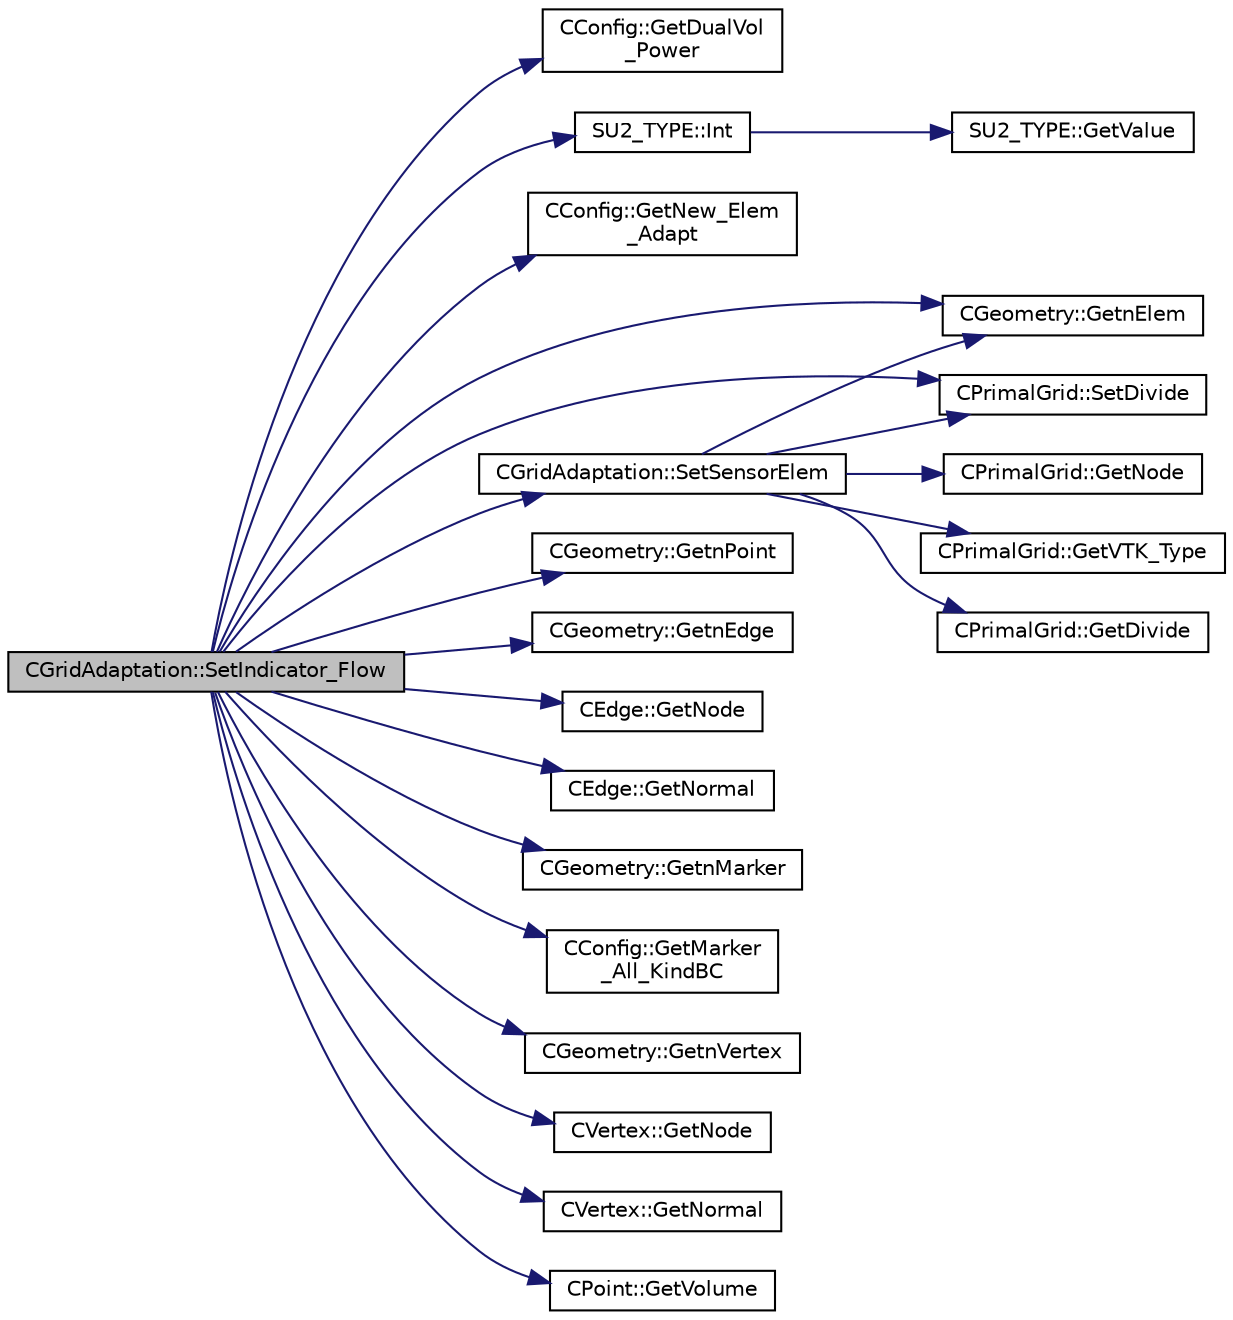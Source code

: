 digraph "CGridAdaptation::SetIndicator_Flow"
{
  edge [fontname="Helvetica",fontsize="10",labelfontname="Helvetica",labelfontsize="10"];
  node [fontname="Helvetica",fontsize="10",shape=record];
  rankdir="LR";
  Node222 [label="CGridAdaptation::SetIndicator_Flow",height=0.2,width=0.4,color="black", fillcolor="grey75", style="filled", fontcolor="black"];
  Node222 -> Node223 [color="midnightblue",fontsize="10",style="solid",fontname="Helvetica"];
  Node223 [label="CConfig::GetDualVol\l_Power",height=0.2,width=0.4,color="black", fillcolor="white", style="filled",URL="$class_c_config.html#a2797c1033dce3a5a205e31c503694456",tooltip="Get the power of the dual volume in the grid adaptation sensor. "];
  Node222 -> Node224 [color="midnightblue",fontsize="10",style="solid",fontname="Helvetica"];
  Node224 [label="SU2_TYPE::Int",height=0.2,width=0.4,color="black", fillcolor="white", style="filled",URL="$namespace_s_u2___t_y_p_e.html#a6b48817766d8a6486caa2807a52f6bae",tooltip="Casts the primitive value to int (uses GetValue, already implemented for each type). "];
  Node224 -> Node225 [color="midnightblue",fontsize="10",style="solid",fontname="Helvetica"];
  Node225 [label="SU2_TYPE::GetValue",height=0.2,width=0.4,color="black", fillcolor="white", style="filled",URL="$namespace_s_u2___t_y_p_e.html#a0ed43473f5a450ce028d088427bf10cb",tooltip="Get the (primitive) value of the datatype (needs to be implemented for each new type). "];
  Node222 -> Node226 [color="midnightblue",fontsize="10",style="solid",fontname="Helvetica"];
  Node226 [label="CConfig::GetNew_Elem\l_Adapt",height=0.2,width=0.4,color="black", fillcolor="white", style="filled",URL="$class_c_config.html#aefa3bcdd90a121f4542a4e88b32c51db",tooltip="Get the number of new elements added in the adaptation process. "];
  Node222 -> Node227 [color="midnightblue",fontsize="10",style="solid",fontname="Helvetica"];
  Node227 [label="CGeometry::GetnElem",height=0.2,width=0.4,color="black", fillcolor="white", style="filled",URL="$class_c_geometry.html#a4ae48ec038df1f5ee7c1daadabea5e99",tooltip="Get number of elements. "];
  Node222 -> Node228 [color="midnightblue",fontsize="10",style="solid",fontname="Helvetica"];
  Node228 [label="CPrimalGrid::SetDivide",height=0.2,width=0.4,color="black", fillcolor="white", style="filled",URL="$class_c_primal_grid.html#af6977fd1339b8f9cc82448c464a389e1",tooltip="Set that an element must be divided in the adaptation stage. "];
  Node222 -> Node229 [color="midnightblue",fontsize="10",style="solid",fontname="Helvetica"];
  Node229 [label="CGeometry::GetnPoint",height=0.2,width=0.4,color="black", fillcolor="white", style="filled",URL="$class_c_geometry.html#aa68b666b38f4d2c7021736ae86940f44",tooltip="Get number of points. "];
  Node222 -> Node230 [color="midnightblue",fontsize="10",style="solid",fontname="Helvetica"];
  Node230 [label="CGeometry::GetnEdge",height=0.2,width=0.4,color="black", fillcolor="white", style="filled",URL="$class_c_geometry.html#a7d6e1e1d1e46da8f55ecbe1a9380530a",tooltip="Get number of edges. "];
  Node222 -> Node231 [color="midnightblue",fontsize="10",style="solid",fontname="Helvetica"];
  Node231 [label="CEdge::GetNode",height=0.2,width=0.4,color="black", fillcolor="white", style="filled",URL="$class_c_edge.html#aee33b61d646e3fe59a4e23284ab1bf33",tooltip="Get the nodes of the edge. "];
  Node222 -> Node232 [color="midnightblue",fontsize="10",style="solid",fontname="Helvetica"];
  Node232 [label="CEdge::GetNormal",height=0.2,width=0.4,color="black", fillcolor="white", style="filled",URL="$class_c_edge.html#ada210a6f0643f444e7e491fc4ed9e662",tooltip="Copy the the normal vector of a face. "];
  Node222 -> Node233 [color="midnightblue",fontsize="10",style="solid",fontname="Helvetica"];
  Node233 [label="CGeometry::GetnMarker",height=0.2,width=0.4,color="black", fillcolor="white", style="filled",URL="$class_c_geometry.html#a3c899d1370312702c189a8ee95a63ef7",tooltip="Get number of markers. "];
  Node222 -> Node234 [color="midnightblue",fontsize="10",style="solid",fontname="Helvetica"];
  Node234 [label="CConfig::GetMarker\l_All_KindBC",height=0.2,width=0.4,color="black", fillcolor="white", style="filled",URL="$class_c_config.html#a57d43acc1457d2d27095ce006218862e",tooltip="Get the kind of boundary for each marker. "];
  Node222 -> Node235 [color="midnightblue",fontsize="10",style="solid",fontname="Helvetica"];
  Node235 [label="CGeometry::GetnVertex",height=0.2,width=0.4,color="black", fillcolor="white", style="filled",URL="$class_c_geometry.html#a55427e474834af1941e13750b17975be",tooltip="Get number of vertices. "];
  Node222 -> Node236 [color="midnightblue",fontsize="10",style="solid",fontname="Helvetica"];
  Node236 [label="CVertex::GetNode",height=0.2,width=0.4,color="black", fillcolor="white", style="filled",URL="$class_c_vertex.html#a95c513bf927464157ed96b6c79779a1f",tooltip="Get the node of the vertex. "];
  Node222 -> Node237 [color="midnightblue",fontsize="10",style="solid",fontname="Helvetica"];
  Node237 [label="CVertex::GetNormal",height=0.2,width=0.4,color="black", fillcolor="white", style="filled",URL="$class_c_vertex.html#a0d289163c6f3384822fcb9ae86fc1c39",tooltip="Copy the the normal vector of a face. "];
  Node222 -> Node238 [color="midnightblue",fontsize="10",style="solid",fontname="Helvetica"];
  Node238 [label="CPoint::GetVolume",height=0.2,width=0.4,color="black", fillcolor="white", style="filled",URL="$class_c_point.html#a3c526a15e767c7de9cf163800aa581e5",tooltip="Get area or volume of the control volume. "];
  Node222 -> Node239 [color="midnightblue",fontsize="10",style="solid",fontname="Helvetica"];
  Node239 [label="CGridAdaptation::SetSensorElem",height=0.2,width=0.4,color="black", fillcolor="white", style="filled",URL="$class_c_grid_adaptation.html#abe648dc71ea25acf41b46a87af9a2eff",tooltip="Read the flow solution from the restart file. "];
  Node239 -> Node227 [color="midnightblue",fontsize="10",style="solid",fontname="Helvetica"];
  Node239 -> Node240 [color="midnightblue",fontsize="10",style="solid",fontname="Helvetica"];
  Node240 [label="CPrimalGrid::GetNode",height=0.2,width=0.4,color="black", fillcolor="white", style="filled",URL="$class_c_primal_grid.html#a4fc7b6b6ac5025325c7e68fb56fbeef8",tooltip="A pure virtual member. "];
  Node239 -> Node241 [color="midnightblue",fontsize="10",style="solid",fontname="Helvetica"];
  Node241 [label="CPrimalGrid::GetVTK_Type",height=0.2,width=0.4,color="black", fillcolor="white", style="filled",URL="$class_c_primal_grid.html#adb676897e7cf4a83ceb83065e7c6a04f",tooltip="A pure virtual member. "];
  Node239 -> Node242 [color="midnightblue",fontsize="10",style="solid",fontname="Helvetica"];
  Node242 [label="CPrimalGrid::GetDivide",height=0.2,width=0.4,color="black", fillcolor="white", style="filled",URL="$class_c_primal_grid.html#a8f953145c5ddd2fdff64146fe9bb85d9",tooltip="Get if an element must be divided in the adaptation stage. "];
  Node239 -> Node228 [color="midnightblue",fontsize="10",style="solid",fontname="Helvetica"];
}
